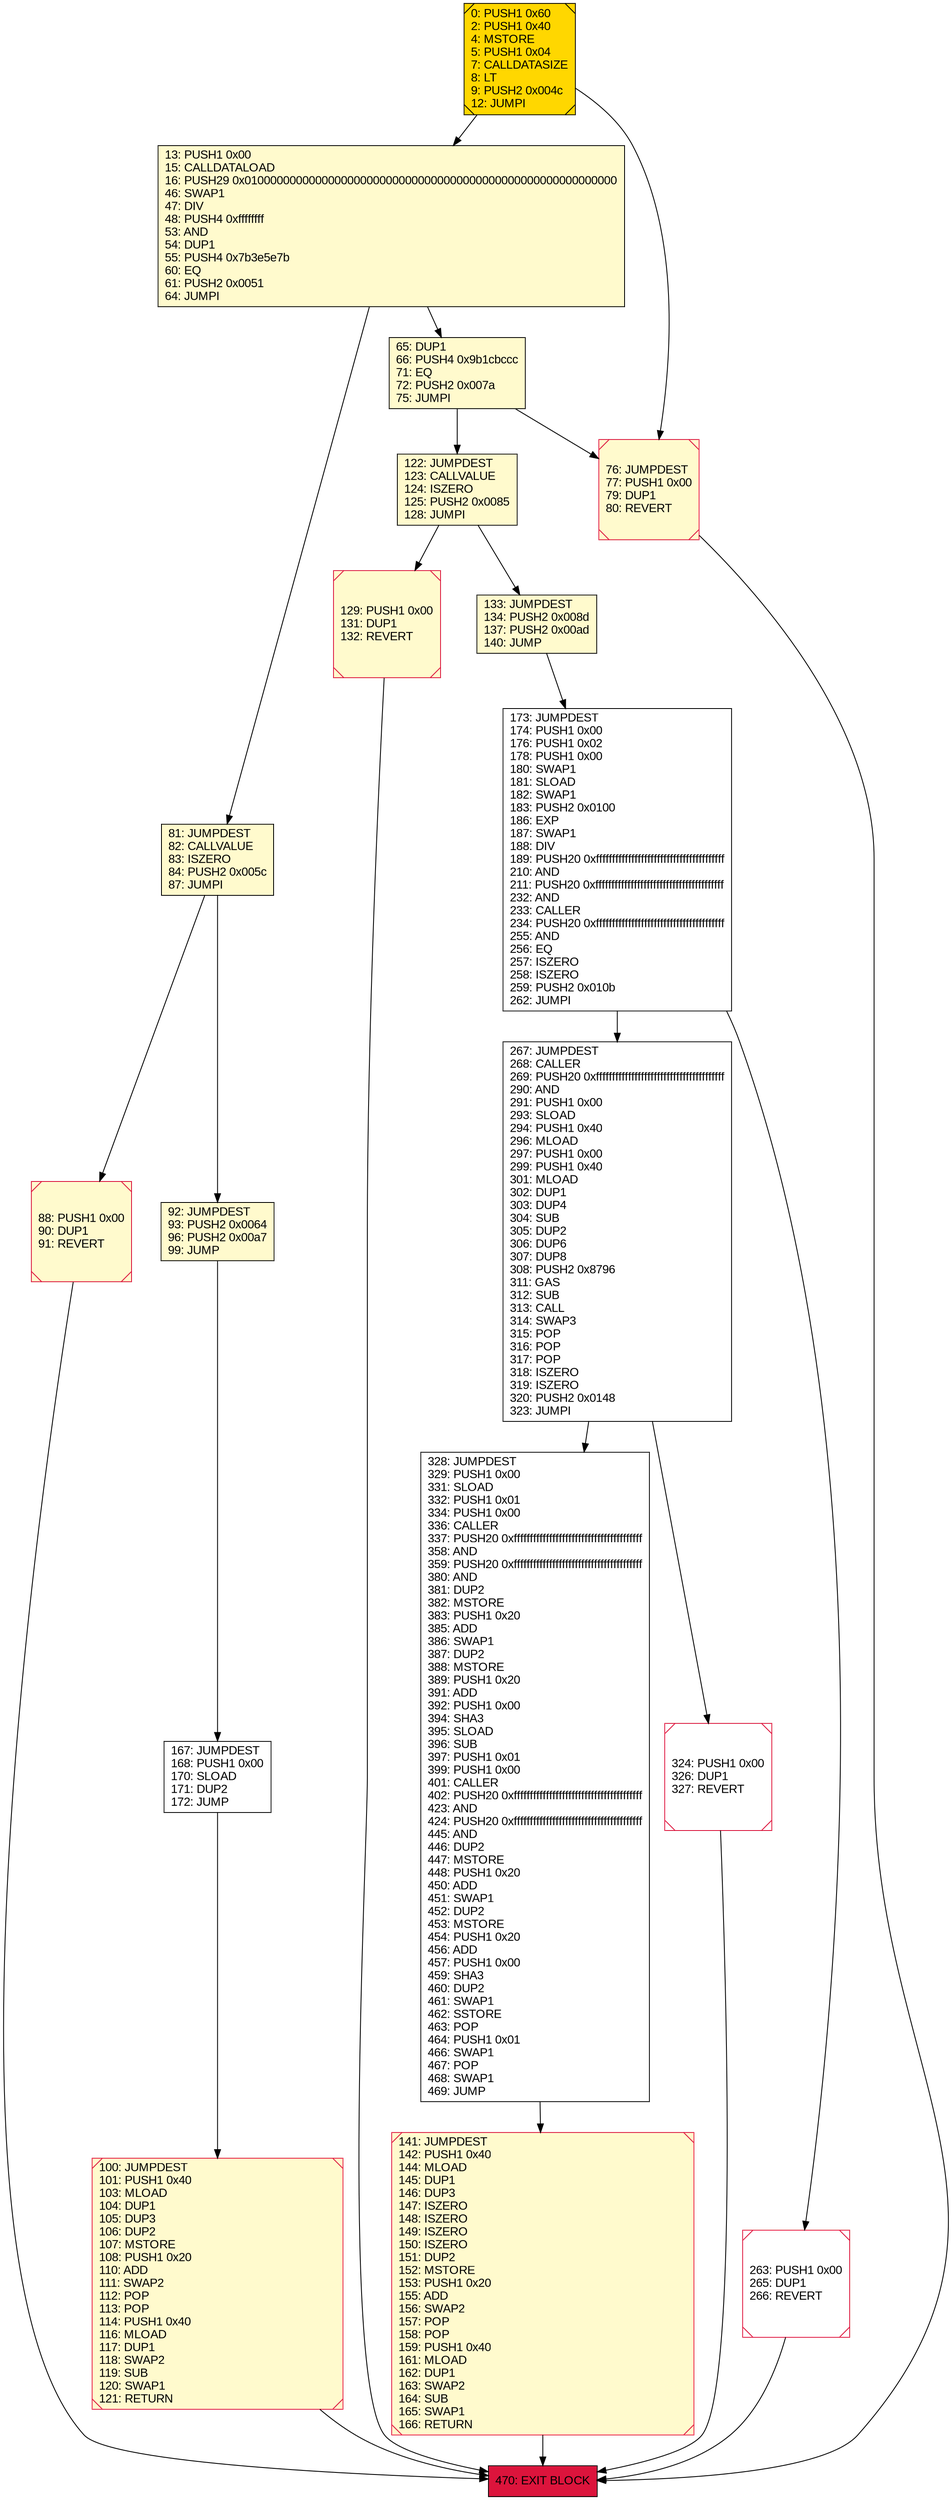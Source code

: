 digraph G {
bgcolor=transparent rankdir=UD;
node [shape=box style=filled color=black fillcolor=white fontname=arial fontcolor=black];
129 [label="129: PUSH1 0x00\l131: DUP1\l132: REVERT\l" fillcolor=lemonchiffon shape=Msquare color=crimson ];
133 [label="133: JUMPDEST\l134: PUSH2 0x008d\l137: PUSH2 0x00ad\l140: JUMP\l" fillcolor=lemonchiffon ];
13 [label="13: PUSH1 0x00\l15: CALLDATALOAD\l16: PUSH29 0x0100000000000000000000000000000000000000000000000000000000\l46: SWAP1\l47: DIV\l48: PUSH4 0xffffffff\l53: AND\l54: DUP1\l55: PUSH4 0x7b3e5e7b\l60: EQ\l61: PUSH2 0x0051\l64: JUMPI\l" fillcolor=lemonchiffon ];
324 [label="324: PUSH1 0x00\l326: DUP1\l327: REVERT\l" shape=Msquare color=crimson ];
0 [label="0: PUSH1 0x60\l2: PUSH1 0x40\l4: MSTORE\l5: PUSH1 0x04\l7: CALLDATASIZE\l8: LT\l9: PUSH2 0x004c\l12: JUMPI\l" fillcolor=lemonchiffon shape=Msquare fillcolor=gold ];
263 [label="263: PUSH1 0x00\l265: DUP1\l266: REVERT\l" shape=Msquare color=crimson ];
267 [label="267: JUMPDEST\l268: CALLER\l269: PUSH20 0xffffffffffffffffffffffffffffffffffffffff\l290: AND\l291: PUSH1 0x00\l293: SLOAD\l294: PUSH1 0x40\l296: MLOAD\l297: PUSH1 0x00\l299: PUSH1 0x40\l301: MLOAD\l302: DUP1\l303: DUP4\l304: SUB\l305: DUP2\l306: DUP6\l307: DUP8\l308: PUSH2 0x8796\l311: GAS\l312: SUB\l313: CALL\l314: SWAP3\l315: POP\l316: POP\l317: POP\l318: ISZERO\l319: ISZERO\l320: PUSH2 0x0148\l323: JUMPI\l" ];
76 [label="76: JUMPDEST\l77: PUSH1 0x00\l79: DUP1\l80: REVERT\l" fillcolor=lemonchiffon shape=Msquare color=crimson ];
92 [label="92: JUMPDEST\l93: PUSH2 0x0064\l96: PUSH2 0x00a7\l99: JUMP\l" fillcolor=lemonchiffon ];
122 [label="122: JUMPDEST\l123: CALLVALUE\l124: ISZERO\l125: PUSH2 0x0085\l128: JUMPI\l" fillcolor=lemonchiffon ];
81 [label="81: JUMPDEST\l82: CALLVALUE\l83: ISZERO\l84: PUSH2 0x005c\l87: JUMPI\l" fillcolor=lemonchiffon ];
173 [label="173: JUMPDEST\l174: PUSH1 0x00\l176: PUSH1 0x02\l178: PUSH1 0x00\l180: SWAP1\l181: SLOAD\l182: SWAP1\l183: PUSH2 0x0100\l186: EXP\l187: SWAP1\l188: DIV\l189: PUSH20 0xffffffffffffffffffffffffffffffffffffffff\l210: AND\l211: PUSH20 0xffffffffffffffffffffffffffffffffffffffff\l232: AND\l233: CALLER\l234: PUSH20 0xffffffffffffffffffffffffffffffffffffffff\l255: AND\l256: EQ\l257: ISZERO\l258: ISZERO\l259: PUSH2 0x010b\l262: JUMPI\l" ];
141 [label="141: JUMPDEST\l142: PUSH1 0x40\l144: MLOAD\l145: DUP1\l146: DUP3\l147: ISZERO\l148: ISZERO\l149: ISZERO\l150: ISZERO\l151: DUP2\l152: MSTORE\l153: PUSH1 0x20\l155: ADD\l156: SWAP2\l157: POP\l158: POP\l159: PUSH1 0x40\l161: MLOAD\l162: DUP1\l163: SWAP2\l164: SUB\l165: SWAP1\l166: RETURN\l" fillcolor=lemonchiffon shape=Msquare color=crimson ];
65 [label="65: DUP1\l66: PUSH4 0x9b1cbccc\l71: EQ\l72: PUSH2 0x007a\l75: JUMPI\l" fillcolor=lemonchiffon ];
470 [label="470: EXIT BLOCK\l" fillcolor=crimson ];
167 [label="167: JUMPDEST\l168: PUSH1 0x00\l170: SLOAD\l171: DUP2\l172: JUMP\l" ];
100 [label="100: JUMPDEST\l101: PUSH1 0x40\l103: MLOAD\l104: DUP1\l105: DUP3\l106: DUP2\l107: MSTORE\l108: PUSH1 0x20\l110: ADD\l111: SWAP2\l112: POP\l113: POP\l114: PUSH1 0x40\l116: MLOAD\l117: DUP1\l118: SWAP2\l119: SUB\l120: SWAP1\l121: RETURN\l" fillcolor=lemonchiffon shape=Msquare color=crimson ];
88 [label="88: PUSH1 0x00\l90: DUP1\l91: REVERT\l" fillcolor=lemonchiffon shape=Msquare color=crimson ];
328 [label="328: JUMPDEST\l329: PUSH1 0x00\l331: SLOAD\l332: PUSH1 0x01\l334: PUSH1 0x00\l336: CALLER\l337: PUSH20 0xffffffffffffffffffffffffffffffffffffffff\l358: AND\l359: PUSH20 0xffffffffffffffffffffffffffffffffffffffff\l380: AND\l381: DUP2\l382: MSTORE\l383: PUSH1 0x20\l385: ADD\l386: SWAP1\l387: DUP2\l388: MSTORE\l389: PUSH1 0x20\l391: ADD\l392: PUSH1 0x00\l394: SHA3\l395: SLOAD\l396: SUB\l397: PUSH1 0x01\l399: PUSH1 0x00\l401: CALLER\l402: PUSH20 0xffffffffffffffffffffffffffffffffffffffff\l423: AND\l424: PUSH20 0xffffffffffffffffffffffffffffffffffffffff\l445: AND\l446: DUP2\l447: MSTORE\l448: PUSH1 0x20\l450: ADD\l451: SWAP1\l452: DUP2\l453: MSTORE\l454: PUSH1 0x20\l456: ADD\l457: PUSH1 0x00\l459: SHA3\l460: DUP2\l461: SWAP1\l462: SSTORE\l463: POP\l464: PUSH1 0x01\l466: SWAP1\l467: POP\l468: SWAP1\l469: JUMP\l" ];
100 -> 470;
167 -> 100;
267 -> 324;
81 -> 88;
133 -> 173;
13 -> 65;
173 -> 263;
173 -> 267;
81 -> 92;
65 -> 76;
65 -> 122;
76 -> 470;
0 -> 13;
141 -> 470;
122 -> 129;
122 -> 133;
328 -> 141;
0 -> 76;
88 -> 470;
263 -> 470;
13 -> 81;
324 -> 470;
129 -> 470;
267 -> 328;
92 -> 167;
}